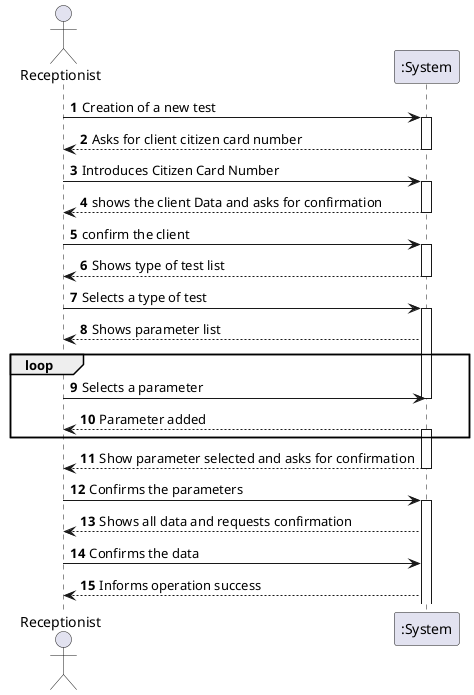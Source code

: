 @startuml
autonumber
actor "Receptionist" as RE


RE -> ":System" : Creation of a new test
activate ":System"
":System" --> RE : Asks for client citizen card number
deactivate ":System"
RE -> ":System" : Introduces Citizen Card Number
activate ":System"
":System" --> RE : shows the client Data and asks for confirmation
deactivate ":System"
RE -> ":System" : confirm the client
activate ":System"
":System" --> RE : Shows type of test list

deactivate ":System"
RE -> ":System" : Selects a type of test
activate ":System"
":System" --> RE : Shows parameter list
loop
RE -> ":System" : Selects a parameter
deactivate ":System"
":System" --> RE : Parameter added
activate ":System"
end
":System" --> RE : Show parameter selected and asks for confirmation
deactivate ":System"



RE -> ":System" : Confirms the parameters
activate ":System"
":System" --> RE : Shows all data and requests confirmation
RE -> ":System" : Confirms the data
":System" --> RE : Informs operation success

@enduml